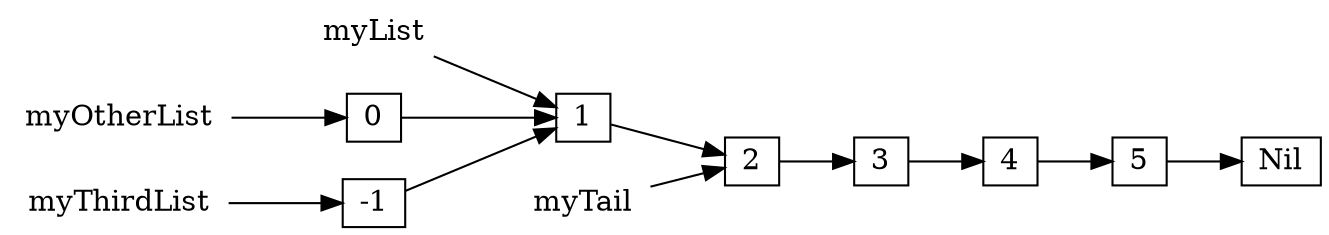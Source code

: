 digraph G{
  rankdir=LR;
  node [shape=box width=0 height=0]
  "myList" [shape=plaintext]
  "myOtherList" [shape=plaintext]
  "myThirdList" [shape=plaintext]
  "myTail" [shape=plaintext]
  myList -> 1 -> 2 -> 3 -> 4 -> 5 -> Nil
  myTail -> 2
  myOtherList -> 0 -> 1
  myThirdList -> -1 -> 1
}